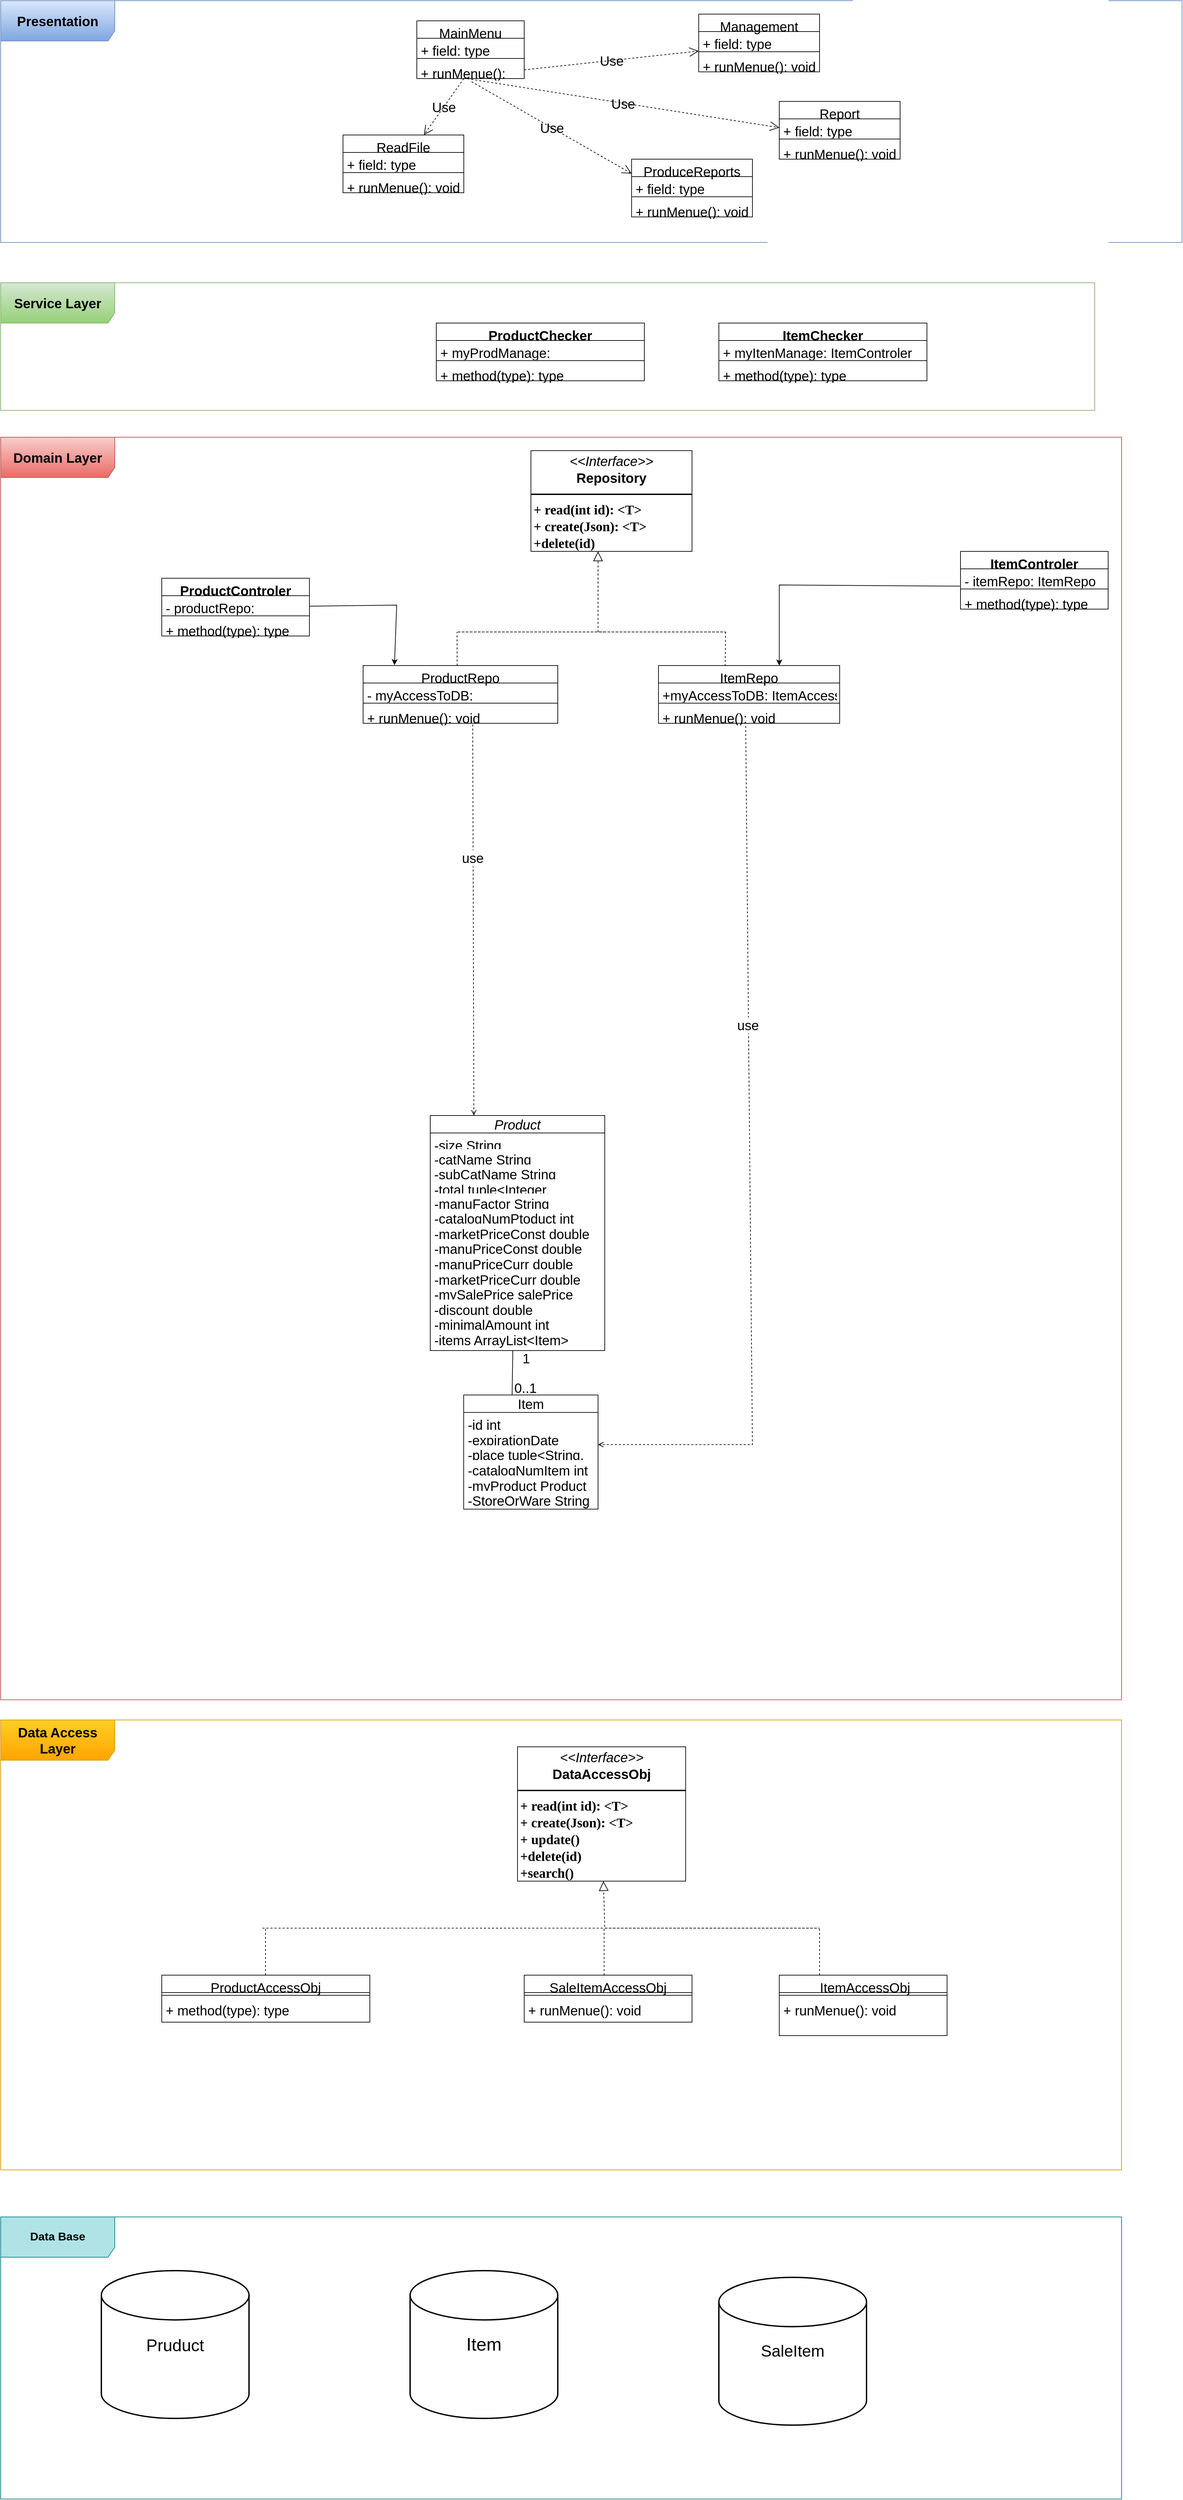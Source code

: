 <mxfile version="24.6.2" type="github">
  <diagram name="‫עמוד-1‬" id="dHkA9cBUytoh4jv0Vv6P">
    <mxGraphModel dx="1781" dy="542" grid="1" gridSize="10" guides="1" tooltips="1" connect="1" arrows="1" fold="1" page="1" pageScale="1" pageWidth="827" pageHeight="1169" math="0" shadow="0">
      <root>
        <mxCell id="0" />
        <mxCell id="1" parent="0" />
        <mxCell id="rCQZ0M5XMtd213yGawNZ-9" value="&lt;h2 style=&quot;font-size: 20px;&quot;&gt;Presentation&lt;/h2&gt;" style="shape=umlFrame;whiteSpace=wrap;html=1;pointerEvents=0;width=170;height=60;fontFamily=Helvetica;labelBackgroundColor=none;fillColor=#dae8fc;strokeColor=#6c8ebf;fontSize=20;gradientColor=#7ea6e0;" vertex="1" parent="1">
          <mxGeometry x="-390" y="50" width="1760" height="360" as="geometry" />
        </mxCell>
        <mxCell id="rCQZ0M5XMtd213yGawNZ-37" value="Use" style="endArrow=open;endSize=12;dashed=1;html=1;rounded=0;entryX=0;entryY=-0.192;entryDx=0;entryDy=0;fontSize=20;fontFamily=Helvetica;entryPerimeter=0;exitX=1;exitY=0.5;exitDx=0;exitDy=0;labelBackgroundColor=none;fontColor=default;" edge="1" parent="1" source="rCQZ0M5XMtd213yGawNZ-61" target="rCQZ0M5XMtd213yGawNZ-66">
          <mxGeometry width="160" relative="1" as="geometry">
            <mxPoint x="390" y="147" as="sourcePoint" />
            <mxPoint x="510" y="103" as="targetPoint" />
          </mxGeometry>
        </mxCell>
        <mxCell id="rCQZ0M5XMtd213yGawNZ-39" value="Use" style="endArrow=open;endSize=12;dashed=1;html=1;rounded=0;entryX=0;entryY=0.5;entryDx=0;entryDy=0;fontSize=20;fontFamily=Helvetica;exitX=0.47;exitY=1.008;exitDx=0;exitDy=0;exitPerimeter=0;labelBackgroundColor=none;fontColor=default;" edge="1" parent="1" source="rCQZ0M5XMtd213yGawNZ-61" target="rCQZ0M5XMtd213yGawNZ-69">
          <mxGeometry width="160" relative="1" as="geometry">
            <mxPoint x="220" y="127.5" as="sourcePoint" />
            <mxPoint x="340" y="84" as="targetPoint" />
          </mxGeometry>
        </mxCell>
        <mxCell id="rCQZ0M5XMtd213yGawNZ-42" value="Use" style="endArrow=open;endSize=12;dashed=1;html=1;rounded=0;fontSize=20;fontFamily=Helvetica;exitX=0.51;exitY=1.177;exitDx=0;exitDy=0;exitPerimeter=0;entryX=0;entryY=0.25;entryDx=0;entryDy=0;labelBackgroundColor=none;fontColor=default;" edge="1" parent="1" source="rCQZ0M5XMtd213yGawNZ-61" target="rCQZ0M5XMtd213yGawNZ-76">
          <mxGeometry width="160" relative="1" as="geometry">
            <mxPoint x="260" y="170" as="sourcePoint" />
            <mxPoint x="550" y="301.181" as="targetPoint" />
          </mxGeometry>
        </mxCell>
        <mxCell id="rCQZ0M5XMtd213yGawNZ-43" value="&lt;h2 style=&quot;font-size: 20px;&quot;&gt;Service Layer&lt;/h2&gt;" style="shape=umlFrame;whiteSpace=wrap;html=1;pointerEvents=0;width=170;height=60;fontFamily=Helvetica;labelBackgroundColor=none;fillColor=#d5e8d4;strokeColor=#82b366;fontSize=20;gradientColor=#97d077;" vertex="1" parent="1">
          <mxGeometry x="-390" y="470" width="1630" height="190" as="geometry" />
        </mxCell>
        <mxCell id="rCQZ0M5XMtd213yGawNZ-57" value="&lt;p style=&quot;margin: 4px 0px 0px; text-align: center; font-size: 20px;&quot;&gt;&lt;font face=&quot;Helvetica&quot; style=&quot;font-size: 20px;&quot;&gt;&lt;i style=&quot;font-size: 20px;&quot;&gt;&amp;lt;&amp;lt;Interface&amp;gt;&amp;gt;&lt;/i&gt;&lt;br style=&quot;font-size: 20px;&quot;&gt;&lt;b style=&quot;font-size: 20px;&quot;&gt;Repository&lt;/b&gt;&lt;/font&gt;&lt;/p&gt;&lt;hr style=&quot;border-style: solid; font-size: 20px;&quot;&gt;&lt;p style=&quot;margin: 0px 0px 0px 4px; font-size: 20px;&quot;&gt;&lt;/p&gt;&lt;h1 style=&quot;margin: 0px 0px 0px 4px; font-size: 20px;&quot;&gt;&lt;font face=&quot;qCPJlfrdx1fjnfwShY-J&quot; style=&quot;font-size: 20px;&quot;&gt;+ read(int id): &amp;lt;T&amp;gt;&lt;br style=&quot;font-size: 20px;&quot;&gt;+ create(Json): &amp;lt;T&amp;gt;&lt;br style=&quot;font-size: 20px;&quot;&gt;+delete(id)&lt;/font&gt;&lt;/h1&gt;" style="verticalAlign=top;align=left;overflow=fill;html=1;whiteSpace=wrap;hachureGap=4;fontFamily=Architects Daughter;fontSource=https%3A%2F%2Ffonts.googleapis.com%2Fcss%3Ffamily%3DArchitects%2BDaughter;labelBackgroundColor=none;fontSize=20;" vertex="1" parent="1">
          <mxGeometry x="400" y="720" width="240" height="150" as="geometry" />
        </mxCell>
        <mxCell id="rCQZ0M5XMtd213yGawNZ-58" value="&lt;span style=&quot;font-family: Helvetica; font-size: 20px; font-weight: 400;&quot;&gt;MainMenu&lt;/span&gt;" style="swimlane;fontStyle=1;align=center;verticalAlign=top;childLayout=stackLayout;horizontal=1;startSize=26;horizontalStack=0;resizeParent=1;resizeParentMax=0;resizeLast=0;collapsible=1;marginBottom=0;whiteSpace=wrap;html=1;hachureGap=4;fontFamily=Architects Daughter;fontSource=https%3A%2F%2Ffonts.googleapis.com%2Fcss%3Ffamily%3DArchitects%2BDaughter;labelBackgroundColor=none;fontSize=20;" vertex="1" parent="1">
          <mxGeometry x="230" y="80" width="160" height="86" as="geometry" />
        </mxCell>
        <mxCell id="rCQZ0M5XMtd213yGawNZ-59" value="&lt;span style=&quot;font-family: Helvetica; font-size: 20px;&quot;&gt;+ field: type&lt;/span&gt;" style="text;strokeColor=none;fillColor=none;align=left;verticalAlign=top;spacingLeft=4;spacingRight=4;overflow=hidden;rotatable=0;points=[[0,0.5],[1,0.5]];portConstraint=eastwest;whiteSpace=wrap;html=1;fontFamily=Architects Daughter;fontSource=https%3A%2F%2Ffonts.googleapis.com%2Fcss%3Ffamily%3DArchitects%2BDaughter;labelBackgroundColor=none;fontSize=20;" vertex="1" parent="rCQZ0M5XMtd213yGawNZ-58">
          <mxGeometry y="26" width="160" height="26" as="geometry" />
        </mxCell>
        <mxCell id="rCQZ0M5XMtd213yGawNZ-60" value="" style="line;strokeWidth=1;fillColor=none;align=left;verticalAlign=middle;spacingTop=-1;spacingLeft=3;spacingRight=3;rotatable=0;labelPosition=right;points=[];portConstraint=eastwest;hachureGap=4;fontFamily=Architects Daughter;fontSource=https%3A%2F%2Ffonts.googleapis.com%2Fcss%3Ffamily%3DArchitects%2BDaughter;labelBackgroundColor=none;fontSize=20;" vertex="1" parent="rCQZ0M5XMtd213yGawNZ-58">
          <mxGeometry y="52" width="160" height="8" as="geometry" />
        </mxCell>
        <mxCell id="rCQZ0M5XMtd213yGawNZ-61" value="&lt;span style=&quot;font-family: Helvetica; font-size: 20px;&quot;&gt;+ runMenue(): void&lt;/span&gt;" style="text;strokeColor=none;fillColor=none;align=left;verticalAlign=top;spacingLeft=4;spacingRight=4;overflow=hidden;rotatable=0;points=[[0,0.5],[1,0.5]];portConstraint=eastwest;whiteSpace=wrap;html=1;fontFamily=Architects Daughter;fontSource=https%3A%2F%2Ffonts.googleapis.com%2Fcss%3Ffamily%3DArchitects%2BDaughter;labelBackgroundColor=none;fontSize=20;" vertex="1" parent="rCQZ0M5XMtd213yGawNZ-58">
          <mxGeometry y="60" width="160" height="26" as="geometry" />
        </mxCell>
        <mxCell id="rCQZ0M5XMtd213yGawNZ-63" value="&lt;span style=&quot;font-family: Helvetica; font-size: 20px; font-weight: 400;&quot;&gt;Management&lt;/span&gt;" style="swimlane;fontStyle=1;align=center;verticalAlign=top;childLayout=stackLayout;horizontal=1;startSize=26;horizontalStack=0;resizeParent=1;resizeParentMax=0;resizeLast=0;collapsible=1;marginBottom=0;whiteSpace=wrap;html=1;hachureGap=4;fontFamily=Architects Daughter;fontSource=https%3A%2F%2Ffonts.googleapis.com%2Fcss%3Ffamily%3DArchitects%2BDaughter;labelBackgroundColor=none;fontSize=20;" vertex="1" parent="1">
          <mxGeometry x="650" y="70" width="180" height="86" as="geometry" />
        </mxCell>
        <mxCell id="rCQZ0M5XMtd213yGawNZ-64" value="&lt;span style=&quot;font-family: Helvetica; font-size: 20px;&quot;&gt;+ field: type&lt;/span&gt;" style="text;strokeColor=none;fillColor=none;align=left;verticalAlign=top;spacingLeft=4;spacingRight=4;overflow=hidden;rotatable=0;points=[[0,0.5],[1,0.5]];portConstraint=eastwest;whiteSpace=wrap;html=1;fontFamily=Architects Daughter;fontSource=https%3A%2F%2Ffonts.googleapis.com%2Fcss%3Ffamily%3DArchitects%2BDaughter;labelBackgroundColor=none;fontSize=20;" vertex="1" parent="rCQZ0M5XMtd213yGawNZ-63">
          <mxGeometry y="26" width="180" height="26" as="geometry" />
        </mxCell>
        <mxCell id="rCQZ0M5XMtd213yGawNZ-65" value="" style="line;strokeWidth=1;fillColor=none;align=left;verticalAlign=middle;spacingTop=-1;spacingLeft=3;spacingRight=3;rotatable=0;labelPosition=right;points=[];portConstraint=eastwest;hachureGap=4;fontFamily=Architects Daughter;fontSource=https%3A%2F%2Ffonts.googleapis.com%2Fcss%3Ffamily%3DArchitects%2BDaughter;labelBackgroundColor=none;fontSize=20;" vertex="1" parent="rCQZ0M5XMtd213yGawNZ-63">
          <mxGeometry y="52" width="180" height="8" as="geometry" />
        </mxCell>
        <mxCell id="rCQZ0M5XMtd213yGawNZ-66" value="&lt;span style=&quot;font-family: Helvetica; font-size: 20px;&quot;&gt;+ runMenue(): void&lt;/span&gt;" style="text;strokeColor=none;fillColor=none;align=left;verticalAlign=top;spacingLeft=4;spacingRight=4;overflow=hidden;rotatable=0;points=[[0,0.5],[1,0.5]];portConstraint=eastwest;whiteSpace=wrap;html=1;fontFamily=Architects Daughter;fontSource=https%3A%2F%2Ffonts.googleapis.com%2Fcss%3Ffamily%3DArchitects%2BDaughter;labelBackgroundColor=none;fontSize=20;" vertex="1" parent="rCQZ0M5XMtd213yGawNZ-63">
          <mxGeometry y="60" width="180" height="26" as="geometry" />
        </mxCell>
        <mxCell id="rCQZ0M5XMtd213yGawNZ-68" value="&lt;span style=&quot;font-family: Helvetica; font-size: 20px; font-weight: 400;&quot;&gt;Report&lt;/span&gt;" style="swimlane;fontStyle=1;align=center;verticalAlign=top;childLayout=stackLayout;horizontal=1;startSize=26;horizontalStack=0;resizeParent=1;resizeParentMax=0;resizeLast=0;collapsible=1;marginBottom=0;whiteSpace=wrap;html=1;hachureGap=4;fontFamily=Architects Daughter;fontSource=https%3A%2F%2Ffonts.googleapis.com%2Fcss%3Ffamily%3DArchitects%2BDaughter;labelBackgroundColor=none;fontSize=20;" vertex="1" parent="1">
          <mxGeometry x="770" y="200" width="180" height="86" as="geometry" />
        </mxCell>
        <mxCell id="rCQZ0M5XMtd213yGawNZ-69" value="&lt;span style=&quot;font-family: Helvetica; font-size: 20px;&quot;&gt;+ field: type&lt;/span&gt;" style="text;strokeColor=none;fillColor=none;align=left;verticalAlign=top;spacingLeft=4;spacingRight=4;overflow=hidden;rotatable=0;points=[[0,0.5],[1,0.5]];portConstraint=eastwest;whiteSpace=wrap;html=1;fontFamily=Architects Daughter;fontSource=https%3A%2F%2Ffonts.googleapis.com%2Fcss%3Ffamily%3DArchitects%2BDaughter;labelBackgroundColor=none;fontSize=20;" vertex="1" parent="rCQZ0M5XMtd213yGawNZ-68">
          <mxGeometry y="26" width="180" height="26" as="geometry" />
        </mxCell>
        <mxCell id="rCQZ0M5XMtd213yGawNZ-70" value="" style="line;strokeWidth=1;fillColor=none;align=left;verticalAlign=middle;spacingTop=-1;spacingLeft=3;spacingRight=3;rotatable=0;labelPosition=right;points=[];portConstraint=eastwest;hachureGap=4;fontFamily=Architects Daughter;fontSource=https%3A%2F%2Ffonts.googleapis.com%2Fcss%3Ffamily%3DArchitects%2BDaughter;labelBackgroundColor=none;fontSize=20;" vertex="1" parent="rCQZ0M5XMtd213yGawNZ-68">
          <mxGeometry y="52" width="180" height="8" as="geometry" />
        </mxCell>
        <mxCell id="rCQZ0M5XMtd213yGawNZ-71" value="&lt;span style=&quot;font-family: Helvetica; font-size: 20px;&quot;&gt;+ runMenue(): void&lt;/span&gt;" style="text;strokeColor=none;fillColor=none;align=left;verticalAlign=top;spacingLeft=4;spacingRight=4;overflow=hidden;rotatable=0;points=[[0,0.5],[1,0.5]];portConstraint=eastwest;whiteSpace=wrap;html=1;fontFamily=Architects Daughter;fontSource=https%3A%2F%2Ffonts.googleapis.com%2Fcss%3Ffamily%3DArchitects%2BDaughter;labelBackgroundColor=none;fontSize=20;" vertex="1" parent="rCQZ0M5XMtd213yGawNZ-68">
          <mxGeometry y="60" width="180" height="26" as="geometry" />
        </mxCell>
        <mxCell id="rCQZ0M5XMtd213yGawNZ-72" value="&lt;span style=&quot;font-family: Helvetica; font-size: 20px; font-weight: 400;&quot;&gt;ReadFile&lt;/span&gt;" style="swimlane;fontStyle=1;align=center;verticalAlign=top;childLayout=stackLayout;horizontal=1;startSize=26;horizontalStack=0;resizeParent=1;resizeParentMax=0;resizeLast=0;collapsible=1;marginBottom=0;whiteSpace=wrap;html=1;hachureGap=4;fontFamily=Architects Daughter;fontSource=https%3A%2F%2Ffonts.googleapis.com%2Fcss%3Ffamily%3DArchitects%2BDaughter;labelBackgroundColor=none;fontSize=20;" vertex="1" parent="1">
          <mxGeometry x="120" y="250" width="180" height="86" as="geometry" />
        </mxCell>
        <mxCell id="rCQZ0M5XMtd213yGawNZ-73" value="&lt;span style=&quot;font-family: Helvetica; font-size: 20px;&quot;&gt;+ field: type&lt;/span&gt;" style="text;strokeColor=none;fillColor=none;align=left;verticalAlign=top;spacingLeft=4;spacingRight=4;overflow=hidden;rotatable=0;points=[[0,0.5],[1,0.5]];portConstraint=eastwest;whiteSpace=wrap;html=1;fontFamily=Architects Daughter;fontSource=https%3A%2F%2Ffonts.googleapis.com%2Fcss%3Ffamily%3DArchitects%2BDaughter;labelBackgroundColor=none;fontSize=20;" vertex="1" parent="rCQZ0M5XMtd213yGawNZ-72">
          <mxGeometry y="26" width="180" height="26" as="geometry" />
        </mxCell>
        <mxCell id="rCQZ0M5XMtd213yGawNZ-74" value="" style="line;strokeWidth=1;fillColor=none;align=left;verticalAlign=middle;spacingTop=-1;spacingLeft=3;spacingRight=3;rotatable=0;labelPosition=right;points=[];portConstraint=eastwest;hachureGap=4;fontFamily=Architects Daughter;fontSource=https%3A%2F%2Ffonts.googleapis.com%2Fcss%3Ffamily%3DArchitects%2BDaughter;labelBackgroundColor=none;fontSize=20;" vertex="1" parent="rCQZ0M5XMtd213yGawNZ-72">
          <mxGeometry y="52" width="180" height="8" as="geometry" />
        </mxCell>
        <mxCell id="rCQZ0M5XMtd213yGawNZ-75" value="&lt;span style=&quot;font-family: Helvetica; font-size: 20px;&quot;&gt;+ runMenue(): void&lt;/span&gt;" style="text;strokeColor=none;fillColor=none;align=left;verticalAlign=top;spacingLeft=4;spacingRight=4;overflow=hidden;rotatable=0;points=[[0,0.5],[1,0.5]];portConstraint=eastwest;whiteSpace=wrap;html=1;fontFamily=Architects Daughter;fontSource=https%3A%2F%2Ffonts.googleapis.com%2Fcss%3Ffamily%3DArchitects%2BDaughter;labelBackgroundColor=none;fontSize=20;" vertex="1" parent="rCQZ0M5XMtd213yGawNZ-72">
          <mxGeometry y="60" width="180" height="26" as="geometry" />
        </mxCell>
        <mxCell id="rCQZ0M5XMtd213yGawNZ-76" value="&lt;span style=&quot;font-family: Helvetica; font-size: 20px; font-weight: 400;&quot;&gt;ProduceReports&lt;/span&gt;" style="swimlane;fontStyle=1;align=center;verticalAlign=top;childLayout=stackLayout;horizontal=1;startSize=26;horizontalStack=0;resizeParent=1;resizeParentMax=0;resizeLast=0;collapsible=1;marginBottom=0;whiteSpace=wrap;html=1;hachureGap=4;fontFamily=Architects Daughter;fontSource=https%3A%2F%2Ffonts.googleapis.com%2Fcss%3Ffamily%3DArchitects%2BDaughter;labelBackgroundColor=none;fontSize=20;" vertex="1" parent="1">
          <mxGeometry x="550" y="286" width="180" height="86" as="geometry" />
        </mxCell>
        <mxCell id="rCQZ0M5XMtd213yGawNZ-77" value="&lt;span style=&quot;font-family: Helvetica; font-size: 20px;&quot;&gt;+ field: type&lt;/span&gt;" style="text;strokeColor=none;fillColor=none;align=left;verticalAlign=top;spacingLeft=4;spacingRight=4;overflow=hidden;rotatable=0;points=[[0,0.5],[1,0.5]];portConstraint=eastwest;whiteSpace=wrap;html=1;fontFamily=Architects Daughter;fontSource=https%3A%2F%2Ffonts.googleapis.com%2Fcss%3Ffamily%3DArchitects%2BDaughter;labelBackgroundColor=none;fontSize=20;" vertex="1" parent="rCQZ0M5XMtd213yGawNZ-76">
          <mxGeometry y="26" width="180" height="26" as="geometry" />
        </mxCell>
        <mxCell id="rCQZ0M5XMtd213yGawNZ-78" value="" style="line;strokeWidth=1;fillColor=none;align=left;verticalAlign=middle;spacingTop=-1;spacingLeft=3;spacingRight=3;rotatable=0;labelPosition=right;points=[];portConstraint=eastwest;hachureGap=4;fontFamily=Architects Daughter;fontSource=https%3A%2F%2Ffonts.googleapis.com%2Fcss%3Ffamily%3DArchitects%2BDaughter;labelBackgroundColor=none;fontSize=20;" vertex="1" parent="rCQZ0M5XMtd213yGawNZ-76">
          <mxGeometry y="52" width="180" height="8" as="geometry" />
        </mxCell>
        <mxCell id="rCQZ0M5XMtd213yGawNZ-79" value="&lt;span style=&quot;font-family: Helvetica; font-size: 20px;&quot;&gt;+ runMenue(): void&lt;/span&gt;" style="text;strokeColor=none;fillColor=none;align=left;verticalAlign=top;spacingLeft=4;spacingRight=4;overflow=hidden;rotatable=0;points=[[0,0.5],[1,0.5]];portConstraint=eastwest;whiteSpace=wrap;html=1;fontFamily=Architects Daughter;fontSource=https%3A%2F%2Ffonts.googleapis.com%2Fcss%3Ffamily%3DArchitects%2BDaughter;labelBackgroundColor=none;fontSize=20;" vertex="1" parent="rCQZ0M5XMtd213yGawNZ-76">
          <mxGeometry y="60" width="180" height="26" as="geometry" />
        </mxCell>
        <mxCell id="rCQZ0M5XMtd213yGawNZ-80" value="Use" style="endArrow=open;endSize=12;dashed=1;html=1;rounded=0;fontSize=20;fontFamily=Helvetica;exitX=0.51;exitY=1.177;exitDx=0;exitDy=0;exitPerimeter=0;labelBackgroundColor=none;fontColor=default;" edge="1" parent="1" target="rCQZ0M5XMtd213yGawNZ-72">
          <mxGeometry width="160" relative="1" as="geometry">
            <mxPoint x="300" y="166" as="sourcePoint" />
            <mxPoint x="538" y="303" as="targetPoint" />
          </mxGeometry>
        </mxCell>
        <mxCell id="rCQZ0M5XMtd213yGawNZ-81" value="&lt;span style=&quot;font-family: Helvetica; font-size: 20px;&quot;&gt;ProductChecker&lt;/span&gt;" style="swimlane;fontStyle=1;align=center;verticalAlign=top;childLayout=stackLayout;horizontal=1;startSize=26;horizontalStack=0;resizeParent=1;resizeParentMax=0;resizeLast=0;collapsible=1;marginBottom=0;whiteSpace=wrap;html=1;hachureGap=4;fontFamily=Architects Daughter;fontSource=https%3A%2F%2Ffonts.googleapis.com%2Fcss%3Ffamily%3DArchitects%2BDaughter;labelBackgroundColor=none;fontSize=20;" vertex="1" parent="1">
          <mxGeometry x="259" y="530" width="310" height="86" as="geometry" />
        </mxCell>
        <mxCell id="rCQZ0M5XMtd213yGawNZ-82" value="&lt;span style=&quot;font-family: Helvetica; font-size: 20px;&quot;&gt;+ myProdManage: ProductControler&lt;/span&gt;" style="text;strokeColor=none;fillColor=none;align=left;verticalAlign=top;spacingLeft=4;spacingRight=4;overflow=hidden;rotatable=0;points=[[0,0.5],[1,0.5]];portConstraint=eastwest;whiteSpace=wrap;html=1;fontFamily=Architects Daughter;fontSource=https%3A%2F%2Ffonts.googleapis.com%2Fcss%3Ffamily%3DArchitects%2BDaughter;labelBackgroundColor=none;fontSize=20;" vertex="1" parent="rCQZ0M5XMtd213yGawNZ-81">
          <mxGeometry y="26" width="310" height="26" as="geometry" />
        </mxCell>
        <mxCell id="rCQZ0M5XMtd213yGawNZ-83" value="" style="line;strokeWidth=1;fillColor=none;align=left;verticalAlign=middle;spacingTop=-1;spacingLeft=3;spacingRight=3;rotatable=0;labelPosition=right;points=[];portConstraint=eastwest;hachureGap=4;fontFamily=Architects Daughter;fontSource=https%3A%2F%2Ffonts.googleapis.com%2Fcss%3Ffamily%3DArchitects%2BDaughter;labelBackgroundColor=none;fontSize=20;" vertex="1" parent="rCQZ0M5XMtd213yGawNZ-81">
          <mxGeometry y="52" width="310" height="8" as="geometry" />
        </mxCell>
        <mxCell id="rCQZ0M5XMtd213yGawNZ-84" value="&lt;span style=&quot;font-family: Helvetica; font-size: 20px;&quot;&gt;+ method(type): type&lt;/span&gt;" style="text;strokeColor=none;fillColor=none;align=left;verticalAlign=top;spacingLeft=4;spacingRight=4;overflow=hidden;rotatable=0;points=[[0,0.5],[1,0.5]];portConstraint=eastwest;whiteSpace=wrap;html=1;fontFamily=Architects Daughter;fontSource=https%3A%2F%2Ffonts.googleapis.com%2Fcss%3Ffamily%3DArchitects%2BDaughter;labelBackgroundColor=none;fontSize=20;" vertex="1" parent="rCQZ0M5XMtd213yGawNZ-81">
          <mxGeometry y="60" width="310" height="26" as="geometry" />
        </mxCell>
        <mxCell id="rCQZ0M5XMtd213yGawNZ-85" value="&lt;span style=&quot;font-family: Helvetica; font-size: 20px;&quot;&gt;ItemChecker&lt;/span&gt;" style="swimlane;fontStyle=1;align=center;verticalAlign=top;childLayout=stackLayout;horizontal=1;startSize=26;horizontalStack=0;resizeParent=1;resizeParentMax=0;resizeLast=0;collapsible=1;marginBottom=0;whiteSpace=wrap;html=1;hachureGap=4;fontFamily=Architects Daughter;fontSource=https%3A%2F%2Ffonts.googleapis.com%2Fcss%3Ffamily%3DArchitects%2BDaughter;labelBackgroundColor=none;fontSize=20;" vertex="1" parent="1">
          <mxGeometry x="680" y="530" width="310" height="86" as="geometry" />
        </mxCell>
        <mxCell id="rCQZ0M5XMtd213yGawNZ-86" value="&lt;span style=&quot;font-family: Helvetica; font-size: 20px;&quot;&gt;+ myItenManage: ItemControler&lt;/span&gt;" style="text;strokeColor=none;fillColor=none;align=left;verticalAlign=top;spacingLeft=4;spacingRight=4;overflow=hidden;rotatable=0;points=[[0,0.5],[1,0.5]];portConstraint=eastwest;whiteSpace=wrap;html=1;fontFamily=Architects Daughter;fontSource=https%3A%2F%2Ffonts.googleapis.com%2Fcss%3Ffamily%3DArchitects%2BDaughter;labelBackgroundColor=none;fontSize=20;" vertex="1" parent="rCQZ0M5XMtd213yGawNZ-85">
          <mxGeometry y="26" width="310" height="26" as="geometry" />
        </mxCell>
        <mxCell id="rCQZ0M5XMtd213yGawNZ-87" value="" style="line;strokeWidth=1;fillColor=none;align=left;verticalAlign=middle;spacingTop=-1;spacingLeft=3;spacingRight=3;rotatable=0;labelPosition=right;points=[];portConstraint=eastwest;hachureGap=4;fontFamily=Architects Daughter;fontSource=https%3A%2F%2Ffonts.googleapis.com%2Fcss%3Ffamily%3DArchitects%2BDaughter;labelBackgroundColor=none;fontSize=20;" vertex="1" parent="rCQZ0M5XMtd213yGawNZ-85">
          <mxGeometry y="52" width="310" height="8" as="geometry" />
        </mxCell>
        <mxCell id="rCQZ0M5XMtd213yGawNZ-88" value="&lt;span style=&quot;font-family: Helvetica; font-size: 20px;&quot;&gt;+ method(type): type&lt;/span&gt;" style="text;strokeColor=none;fillColor=none;align=left;verticalAlign=top;spacingLeft=4;spacingRight=4;overflow=hidden;rotatable=0;points=[[0,0.5],[1,0.5]];portConstraint=eastwest;whiteSpace=wrap;html=1;fontFamily=Architects Daughter;fontSource=https%3A%2F%2Ffonts.googleapis.com%2Fcss%3Ffamily%3DArchitects%2BDaughter;labelBackgroundColor=none;fontSize=20;" vertex="1" parent="rCQZ0M5XMtd213yGawNZ-85">
          <mxGeometry y="60" width="310" height="26" as="geometry" />
        </mxCell>
        <mxCell id="rCQZ0M5XMtd213yGawNZ-106" value="" style="endArrow=block;dashed=1;endFill=0;endSize=12;html=1;rounded=0;hachureGap=4;fontFamily=Architects Daughter;fontSource=https%3A%2F%2Ffonts.googleapis.com%2Fcss%3Ffamily%3DArchitects%2BDaughter;labelBackgroundColor=none;fontColor=default;fontSize=20;" edge="1" parent="1">
          <mxGeometry width="160" relative="1" as="geometry">
            <mxPoint x="510" y="990" as="sourcePoint" />
            <mxPoint x="500" y="870" as="targetPoint" />
            <Array as="points">
              <mxPoint x="290" y="990" />
              <mxPoint x="590" y="990" />
              <mxPoint x="690" y="990" />
              <mxPoint x="680" y="990" />
              <mxPoint x="500" y="990" />
            </Array>
          </mxGeometry>
        </mxCell>
        <mxCell id="rCQZ0M5XMtd213yGawNZ-107" value="&lt;span style=&quot;font-family: Helvetica; font-size: 20px; font-weight: 400;&quot;&gt;ProductRepo&lt;/span&gt;" style="swimlane;fontStyle=1;align=center;verticalAlign=top;childLayout=stackLayout;horizontal=1;startSize=26;horizontalStack=0;resizeParent=1;resizeParentMax=0;resizeLast=0;collapsible=1;marginBottom=0;whiteSpace=wrap;html=1;hachureGap=4;fontFamily=Architects Daughter;fontSource=https%3A%2F%2Ffonts.googleapis.com%2Fcss%3Ffamily%3DArchitects%2BDaughter;labelBackgroundColor=none;fontSize=20;" vertex="1" parent="1">
          <mxGeometry x="150" y="1040" width="290" height="86" as="geometry" />
        </mxCell>
        <mxCell id="rCQZ0M5XMtd213yGawNZ-108" value="&lt;span style=&quot;font-family: Helvetica; font-size: 20px;&quot;&gt;- myAccessToDB:&amp;nbsp; ProductAccessObj&lt;/span&gt;" style="text;strokeColor=none;fillColor=none;align=left;verticalAlign=top;spacingLeft=4;spacingRight=4;overflow=hidden;rotatable=0;points=[[0,0.5],[1,0.5]];portConstraint=eastwest;whiteSpace=wrap;html=1;fontFamily=Architects Daughter;fontSource=https%3A%2F%2Ffonts.googleapis.com%2Fcss%3Ffamily%3DArchitects%2BDaughter;labelBackgroundColor=none;fontSize=20;" vertex="1" parent="rCQZ0M5XMtd213yGawNZ-107">
          <mxGeometry y="26" width="290" height="26" as="geometry" />
        </mxCell>
        <mxCell id="rCQZ0M5XMtd213yGawNZ-109" value="" style="line;strokeWidth=1;fillColor=none;align=left;verticalAlign=middle;spacingTop=-1;spacingLeft=3;spacingRight=3;rotatable=0;labelPosition=right;points=[];portConstraint=eastwest;hachureGap=4;fontFamily=Architects Daughter;fontSource=https%3A%2F%2Ffonts.googleapis.com%2Fcss%3Ffamily%3DArchitects%2BDaughter;labelBackgroundColor=none;fontSize=20;" vertex="1" parent="rCQZ0M5XMtd213yGawNZ-107">
          <mxGeometry y="52" width="290" height="8" as="geometry" />
        </mxCell>
        <mxCell id="rCQZ0M5XMtd213yGawNZ-110" value="&lt;span style=&quot;font-family: Helvetica; font-size: 20px;&quot;&gt;+ runMenue(): void&lt;/span&gt;" style="text;strokeColor=none;fillColor=none;align=left;verticalAlign=top;spacingLeft=4;spacingRight=4;overflow=hidden;rotatable=0;points=[[0,0.5],[1,0.5]];portConstraint=eastwest;whiteSpace=wrap;html=1;fontFamily=Architects Daughter;fontSource=https%3A%2F%2Ffonts.googleapis.com%2Fcss%3Ffamily%3DArchitects%2BDaughter;labelBackgroundColor=none;fontSize=20;" vertex="1" parent="rCQZ0M5XMtd213yGawNZ-107">
          <mxGeometry y="60" width="290" height="26" as="geometry" />
        </mxCell>
        <mxCell id="rCQZ0M5XMtd213yGawNZ-114" value="" style="edgeStyle=none;orthogonalLoop=1;jettySize=auto;html=1;rounded=0;dashed=1;startArrow=none;startFill=0;endArrow=none;endFill=0;exitX=0.483;exitY=0;exitDx=0;exitDy=0;exitPerimeter=0;fontSize=20;" edge="1" parent="1" source="rCQZ0M5XMtd213yGawNZ-107">
          <mxGeometry width="80" relative="1" as="geometry">
            <mxPoint x="290.06" y="1034.582" as="sourcePoint" />
            <mxPoint x="290" y="990" as="targetPoint" />
            <Array as="points" />
          </mxGeometry>
        </mxCell>
        <mxCell id="rCQZ0M5XMtd213yGawNZ-159" style="edgeStyle=none;rounded=0;orthogonalLoop=1;jettySize=auto;html=1;dashed=1;endArrow=open;endFill=0;fontSize=20;" edge="1" parent="1">
          <mxGeometry relative="1" as="geometry">
            <mxPoint x="720" y="1130" as="sourcePoint" />
            <mxPoint x="500" y="2200" as="targetPoint" />
            <Array as="points">
              <mxPoint x="730" y="2200" />
            </Array>
          </mxGeometry>
        </mxCell>
        <mxCell id="rCQZ0M5XMtd213yGawNZ-160" value="use" style="edgeLabel;html=1;align=center;verticalAlign=middle;resizable=0;points=[];fontSize=20;" vertex="1" connectable="0" parent="rCQZ0M5XMtd213yGawNZ-159">
          <mxGeometry x="-0.314" y="-1" relative="1" as="geometry">
            <mxPoint y="-1" as="offset" />
          </mxGeometry>
        </mxCell>
        <mxCell id="rCQZ0M5XMtd213yGawNZ-115" value="&lt;font face=&quot;Helvetica&quot; style=&quot;font-size: 20px;&quot;&gt;&lt;span style=&quot;font-size: 20px; font-weight: 400;&quot;&gt;ItemRepo&lt;/span&gt;&lt;/font&gt;" style="swimlane;fontStyle=1;align=center;verticalAlign=top;childLayout=stackLayout;horizontal=1;startSize=26;horizontalStack=0;resizeParent=1;resizeParentMax=0;resizeLast=0;collapsible=1;marginBottom=0;whiteSpace=wrap;html=1;hachureGap=4;fontFamily=Architects Daughter;fontSource=https%3A%2F%2Ffonts.googleapis.com%2Fcss%3Ffamily%3DArchitects%2BDaughter;labelBackgroundColor=none;fontSize=20;" vertex="1" parent="1">
          <mxGeometry x="590" y="1040" width="270" height="86" as="geometry" />
        </mxCell>
        <mxCell id="rCQZ0M5XMtd213yGawNZ-116" value="&lt;span style=&quot;font-family: Helvetica; font-size: 20px;&quot;&gt;+myAccessToDB:&amp;nbsp;&lt;/span&gt;&lt;span style=&quot;font-family: Helvetica; font-size: 20px;&quot;&gt;ItemAccessObj&lt;/span&gt;" style="text;strokeColor=none;fillColor=none;align=left;verticalAlign=top;spacingLeft=4;spacingRight=4;overflow=hidden;rotatable=0;points=[[0,0.5],[1,0.5]];portConstraint=eastwest;whiteSpace=wrap;html=1;fontFamily=Architects Daughter;fontSource=https%3A%2F%2Ffonts.googleapis.com%2Fcss%3Ffamily%3DArchitects%2BDaughter;labelBackgroundColor=none;fontSize=20;" vertex="1" parent="rCQZ0M5XMtd213yGawNZ-115">
          <mxGeometry y="26" width="270" height="26" as="geometry" />
        </mxCell>
        <mxCell id="rCQZ0M5XMtd213yGawNZ-117" value="" style="line;strokeWidth=1;fillColor=none;align=left;verticalAlign=middle;spacingTop=-1;spacingLeft=3;spacingRight=3;rotatable=0;labelPosition=right;points=[];portConstraint=eastwest;hachureGap=4;fontFamily=Architects Daughter;fontSource=https%3A%2F%2Ffonts.googleapis.com%2Fcss%3Ffamily%3DArchitects%2BDaughter;labelBackgroundColor=none;fontSize=20;" vertex="1" parent="rCQZ0M5XMtd213yGawNZ-115">
          <mxGeometry y="52" width="270" height="8" as="geometry" />
        </mxCell>
        <mxCell id="rCQZ0M5XMtd213yGawNZ-118" value="&lt;span style=&quot;font-family: Helvetica; font-size: 20px;&quot;&gt;+ runMenue(): void&lt;/span&gt;" style="text;strokeColor=none;fillColor=none;align=left;verticalAlign=top;spacingLeft=4;spacingRight=4;overflow=hidden;rotatable=0;points=[[0,0.5],[1,0.5]];portConstraint=eastwest;whiteSpace=wrap;html=1;fontFamily=Architects Daughter;fontSource=https%3A%2F%2Ffonts.googleapis.com%2Fcss%3Ffamily%3DArchitects%2BDaughter;labelBackgroundColor=none;fontSize=20;" vertex="1" parent="rCQZ0M5XMtd213yGawNZ-115">
          <mxGeometry y="60" width="270" height="26" as="geometry" />
        </mxCell>
        <mxCell id="rCQZ0M5XMtd213yGawNZ-119" value="" style="edgeStyle=none;orthogonalLoop=1;jettySize=auto;html=1;rounded=0;dashed=1;startArrow=none;startFill=0;endArrow=none;endFill=0;exitX=0.368;exitY=0.009;exitDx=0;exitDy=0;exitPerimeter=0;fontSize=20;" edge="1" parent="1" source="rCQZ0M5XMtd213yGawNZ-115">
          <mxGeometry width="80" relative="1" as="geometry">
            <mxPoint x="690.06" y="1034.582" as="sourcePoint" />
            <mxPoint x="690" y="990" as="targetPoint" />
            <Array as="points" />
          </mxGeometry>
        </mxCell>
        <mxCell id="rCQZ0M5XMtd213yGawNZ-125" style="edgeStyle=none;rounded=0;orthogonalLoop=1;jettySize=auto;html=1;entryX=0.161;entryY=-0.007;entryDx=0;entryDy=0;entryPerimeter=0;fontSize=20;" edge="1" parent="1" source="rCQZ0M5XMtd213yGawNZ-120" target="rCQZ0M5XMtd213yGawNZ-107">
          <mxGeometry relative="1" as="geometry">
            <Array as="points">
              <mxPoint x="200" y="950" />
            </Array>
          </mxGeometry>
        </mxCell>
        <mxCell id="rCQZ0M5XMtd213yGawNZ-120" value="ProductControler" style="swimlane;fontStyle=1;align=center;verticalAlign=top;childLayout=stackLayout;horizontal=1;startSize=26;horizontalStack=0;resizeParent=1;resizeParentMax=0;resizeLast=0;collapsible=1;marginBottom=0;whiteSpace=wrap;html=1;fontSize=20;" vertex="1" parent="1">
          <mxGeometry x="-150" y="910" width="220" height="86" as="geometry" />
        </mxCell>
        <mxCell id="rCQZ0M5XMtd213yGawNZ-121" value="- productRepo: ProductRepo" style="text;strokeColor=none;fillColor=none;align=left;verticalAlign=top;spacingLeft=4;spacingRight=4;overflow=hidden;rotatable=0;points=[[0,0.5],[1,0.5]];portConstraint=eastwest;whiteSpace=wrap;html=1;fontSize=20;" vertex="1" parent="rCQZ0M5XMtd213yGawNZ-120">
          <mxGeometry y="26" width="220" height="26" as="geometry" />
        </mxCell>
        <mxCell id="rCQZ0M5XMtd213yGawNZ-122" value="" style="line;strokeWidth=1;fillColor=none;align=left;verticalAlign=middle;spacingTop=-1;spacingLeft=3;spacingRight=3;rotatable=0;labelPosition=right;points=[];portConstraint=eastwest;strokeColor=inherit;fontSize=20;" vertex="1" parent="rCQZ0M5XMtd213yGawNZ-120">
          <mxGeometry y="52" width="220" height="8" as="geometry" />
        </mxCell>
        <mxCell id="rCQZ0M5XMtd213yGawNZ-123" value="+ method(type): type" style="text;strokeColor=none;fillColor=none;align=left;verticalAlign=top;spacingLeft=4;spacingRight=4;overflow=hidden;rotatable=0;points=[[0,0.5],[1,0.5]];portConstraint=eastwest;whiteSpace=wrap;html=1;fontSize=20;" vertex="1" parent="rCQZ0M5XMtd213yGawNZ-120">
          <mxGeometry y="60" width="220" height="26" as="geometry" />
        </mxCell>
        <mxCell id="rCQZ0M5XMtd213yGawNZ-126" value="ItemControler" style="swimlane;fontStyle=1;align=center;verticalAlign=top;childLayout=stackLayout;horizontal=1;startSize=26;horizontalStack=0;resizeParent=1;resizeParentMax=0;resizeLast=0;collapsible=1;marginBottom=0;whiteSpace=wrap;html=1;fontSize=20;" vertex="1" parent="1">
          <mxGeometry x="1040" y="870" width="220" height="86" as="geometry" />
        </mxCell>
        <mxCell id="rCQZ0M5XMtd213yGawNZ-127" value="- itemRepo: ItemRepo" style="text;strokeColor=none;fillColor=none;align=left;verticalAlign=top;spacingLeft=4;spacingRight=4;overflow=hidden;rotatable=0;points=[[0,0.5],[1,0.5]];portConstraint=eastwest;whiteSpace=wrap;html=1;fontSize=20;" vertex="1" parent="rCQZ0M5XMtd213yGawNZ-126">
          <mxGeometry y="26" width="220" height="26" as="geometry" />
        </mxCell>
        <mxCell id="rCQZ0M5XMtd213yGawNZ-128" value="" style="line;strokeWidth=1;fillColor=none;align=left;verticalAlign=middle;spacingTop=-1;spacingLeft=3;spacingRight=3;rotatable=0;labelPosition=right;points=[];portConstraint=eastwest;strokeColor=inherit;fontSize=20;" vertex="1" parent="rCQZ0M5XMtd213yGawNZ-126">
          <mxGeometry y="52" width="220" height="8" as="geometry" />
        </mxCell>
        <mxCell id="rCQZ0M5XMtd213yGawNZ-129" value="+ method(type): type" style="text;strokeColor=none;fillColor=none;align=left;verticalAlign=top;spacingLeft=4;spacingRight=4;overflow=hidden;rotatable=0;points=[[0,0.5],[1,0.5]];portConstraint=eastwest;whiteSpace=wrap;html=1;fontSize=20;" vertex="1" parent="rCQZ0M5XMtd213yGawNZ-126">
          <mxGeometry y="60" width="220" height="26" as="geometry" />
        </mxCell>
        <mxCell id="rCQZ0M5XMtd213yGawNZ-130" style="edgeStyle=none;rounded=0;orthogonalLoop=1;jettySize=auto;html=1;exitX=0.001;exitY=0.992;exitDx=0;exitDy=0;exitPerimeter=0;fontSize=20;" edge="1" parent="1" source="rCQZ0M5XMtd213yGawNZ-127">
          <mxGeometry relative="1" as="geometry">
            <mxPoint x="770" y="1040" as="targetPoint" />
            <Array as="points">
              <mxPoint x="770" y="920" />
            </Array>
          </mxGeometry>
        </mxCell>
        <mxCell id="rCQZ0M5XMtd213yGawNZ-131" value="" style="group;fontSize=20;fontFamily=Helvetica;" vertex="1" connectable="0" parent="1">
          <mxGeometry x="250.004" y="1710" width="260" height="586.096" as="geometry" />
        </mxCell>
        <mxCell id="rCQZ0M5XMtd213yGawNZ-132" value="&lt;span style=&quot;font-style: italic; text-wrap: nowrap; font-size: 20px;&quot;&gt;Product&lt;/span&gt;" style="swimlane;fontStyle=0;childLayout=stackLayout;horizontal=1;startSize=26;fillColor=none;horizontalStack=0;resizeParent=1;resizeParentMax=0;resizeLast=0;collapsible=1;marginBottom=0;whiteSpace=wrap;html=1;fontFamily=Helvetica;fontSize=20;" vertex="1" parent="rCQZ0M5XMtd213yGawNZ-131">
          <mxGeometry width="260" height="349.995" as="geometry">
            <mxRectangle x="110" y="170" width="90" height="30" as="alternateBounds" />
          </mxGeometry>
        </mxCell>
        <mxCell id="rCQZ0M5XMtd213yGawNZ-133" value="-size String" style="text;strokeColor=none;fillColor=none;align=left;verticalAlign=top;spacingLeft=4;spacingRight=4;overflow=hidden;rotatable=0;points=[[0,0.5],[1,0.5]];portConstraint=eastwest;whiteSpace=wrap;html=1;fontFamily=Helvetica;fontSize=20;" vertex="1" parent="rCQZ0M5XMtd213yGawNZ-132">
          <mxGeometry y="26" width="260" height="20.92" as="geometry" />
        </mxCell>
        <mxCell id="rCQZ0M5XMtd213yGawNZ-134" value="-catN&lt;span style=&quot;text-wrap: nowrap; font-size: 20px;&quot;&gt;ame String&lt;/span&gt;&lt;br style=&quot;font-size: 20px;&quot;&gt;&lt;div style=&quot;font-size: 20px;&quot;&gt;&lt;span style=&quot;text-wrap: nowrap; font-size: 20px;&quot;&gt;&lt;br style=&quot;font-size: 20px;&quot;&gt;&lt;/span&gt;&lt;/div&gt;" style="text;strokeColor=none;fillColor=none;align=left;verticalAlign=top;spacingLeft=4;spacingRight=4;overflow=hidden;rotatable=0;points=[[0,0.5],[1,0.5]];portConstraint=eastwest;whiteSpace=wrap;html=1;fontFamily=Helvetica;fontSize=20;" vertex="1" parent="rCQZ0M5XMtd213yGawNZ-132">
          <mxGeometry y="46.92" width="260" height="22.529" as="geometry" />
        </mxCell>
        <mxCell id="rCQZ0M5XMtd213yGawNZ-135" value="-subCatN&lt;span style=&quot;text-wrap: nowrap; font-size: 20px;&quot;&gt;ame String&lt;/span&gt;" style="text;strokeColor=none;fillColor=none;align=left;verticalAlign=top;spacingLeft=4;spacingRight=4;overflow=hidden;rotatable=0;points=[[0,0.5],[1,0.5]];portConstraint=eastwest;whiteSpace=wrap;html=1;fontFamily=Helvetica;fontSize=20;" vertex="1" parent="rCQZ0M5XMtd213yGawNZ-132">
          <mxGeometry y="69.448" width="260" height="22.529" as="geometry" />
        </mxCell>
        <mxCell id="rCQZ0M5XMtd213yGawNZ-136" value="&lt;div style=&quot;font-size: 20px;&quot;&gt;-total tuple&amp;lt;Integer, Integer&amp;gt;&lt;span style=&quot;text-wrap: nowrap; font-size: 20px;&quot;&gt;&lt;br style=&quot;font-size: 20px;&quot;&gt;&lt;/span&gt;&lt;/div&gt;" style="text;strokeColor=none;fillColor=none;align=left;verticalAlign=top;spacingLeft=4;spacingRight=4;overflow=hidden;rotatable=0;points=[[0,0.5],[1,0.5]];portConstraint=eastwest;whiteSpace=wrap;html=1;fontFamily=Helvetica;fontSize=20;" vertex="1" parent="rCQZ0M5XMtd213yGawNZ-132">
          <mxGeometry y="91.977" width="260" height="20.92" as="geometry" />
        </mxCell>
        <mxCell id="rCQZ0M5XMtd213yGawNZ-137" value="&lt;span style=&quot;text-wrap: nowrap; font-size: 20px;&quot;&gt;-manuFactor String&lt;/span&gt;" style="text;strokeColor=none;fillColor=none;align=left;verticalAlign=top;spacingLeft=4;spacingRight=4;overflow=hidden;rotatable=0;points=[[0,0.5],[1,0.5]];portConstraint=eastwest;whiteSpace=wrap;html=1;fontFamily=Helvetica;fontSize=20;" vertex="1" parent="rCQZ0M5XMtd213yGawNZ-132">
          <mxGeometry y="112.897" width="260" height="22.529" as="geometry" />
        </mxCell>
        <mxCell id="rCQZ0M5XMtd213yGawNZ-138" value="&lt;span style=&quot;text-wrap: nowrap; font-size: 20px;&quot;&gt;-catalogNumPtoduct int&lt;/span&gt;" style="text;strokeColor=none;fillColor=none;align=left;verticalAlign=top;spacingLeft=4;spacingRight=4;overflow=hidden;rotatable=0;points=[[0,0.5],[1,0.5]];portConstraint=eastwest;whiteSpace=wrap;html=1;fontFamily=Helvetica;fontSize=20;" vertex="1" parent="rCQZ0M5XMtd213yGawNZ-132">
          <mxGeometry y="135.425" width="260" height="22.529" as="geometry" />
        </mxCell>
        <mxCell id="rCQZ0M5XMtd213yGawNZ-139" value="&lt;span style=&quot;text-wrap: nowrap; font-size: 20px;&quot;&gt;-marketPriceConst double&amp;nbsp;&lt;/span&gt;" style="text;strokeColor=none;fillColor=none;align=left;verticalAlign=top;spacingLeft=4;spacingRight=4;overflow=hidden;rotatable=0;points=[[0,0.5],[1,0.5]];portConstraint=eastwest;whiteSpace=wrap;html=1;fontFamily=Helvetica;fontSize=20;" vertex="1" parent="rCQZ0M5XMtd213yGawNZ-132">
          <mxGeometry y="157.954" width="260" height="22.529" as="geometry" />
        </mxCell>
        <mxCell id="rCQZ0M5XMtd213yGawNZ-140" value="&lt;span style=&quot;text-wrap: nowrap; font-size: 20px;&quot;&gt;-manuPriceConst double&amp;nbsp;&lt;/span&gt;" style="text;strokeColor=none;fillColor=none;align=left;verticalAlign=top;spacingLeft=4;spacingRight=4;overflow=hidden;rotatable=0;points=[[0,0.5],[1,0.5]];portConstraint=eastwest;whiteSpace=wrap;html=1;fontFamily=Helvetica;fontSize=20;" vertex="1" parent="rCQZ0M5XMtd213yGawNZ-132">
          <mxGeometry y="180.483" width="260" height="22.529" as="geometry" />
        </mxCell>
        <mxCell id="rCQZ0M5XMtd213yGawNZ-141" value="&lt;span style=&quot;text-wrap: nowrap; font-size: 20px;&quot;&gt;-manuPriceCurr double&amp;nbsp;&lt;/span&gt;" style="text;strokeColor=none;fillColor=none;align=left;verticalAlign=top;spacingLeft=4;spacingRight=4;overflow=hidden;rotatable=0;points=[[0,0.5],[1,0.5]];portConstraint=eastwest;whiteSpace=wrap;html=1;fontFamily=Helvetica;fontSize=20;" vertex="1" parent="rCQZ0M5XMtd213yGawNZ-132">
          <mxGeometry y="203.011" width="260" height="22.529" as="geometry" />
        </mxCell>
        <mxCell id="rCQZ0M5XMtd213yGawNZ-142" value="&lt;span style=&quot;text-wrap: nowrap; font-size: 20px;&quot;&gt;-marketPriceCurr double&amp;nbsp;&lt;/span&gt;" style="text;strokeColor=none;fillColor=none;align=left;verticalAlign=top;spacingLeft=4;spacingRight=4;overflow=hidden;rotatable=0;points=[[0,0.5],[1,0.5]];portConstraint=eastwest;whiteSpace=wrap;html=1;fontFamily=Helvetica;fontSize=20;" vertex="1" parent="rCQZ0M5XMtd213yGawNZ-132">
          <mxGeometry y="225.54" width="260" height="22.529" as="geometry" />
        </mxCell>
        <mxCell id="rCQZ0M5XMtd213yGawNZ-143" value="&lt;span style=&quot;text-wrap: nowrap; font-size: 20px;&quot;&gt;-mySalePrice salePrice&amp;nbsp;&lt;/span&gt;" style="text;strokeColor=none;fillColor=none;align=left;verticalAlign=top;spacingLeft=4;spacingRight=4;overflow=hidden;rotatable=0;points=[[0,0.5],[1,0.5]];portConstraint=eastwest;whiteSpace=wrap;html=1;fontFamily=Helvetica;fontSize=20;" vertex="1" parent="rCQZ0M5XMtd213yGawNZ-132">
          <mxGeometry y="248.069" width="260" height="22.529" as="geometry" />
        </mxCell>
        <mxCell id="rCQZ0M5XMtd213yGawNZ-144" value="&lt;span style=&quot;text-wrap: nowrap; font-size: 20px;&quot;&gt;-&lt;/span&gt;&lt;span style=&quot;font-size: 20px;&quot;&gt;discount&amp;nbsp;&lt;/span&gt;&lt;span style=&quot;text-wrap: nowrap; font-size: 20px;&quot;&gt;double&lt;/span&gt;" style="text;strokeColor=none;fillColor=none;align=left;verticalAlign=top;spacingLeft=4;spacingRight=4;overflow=hidden;rotatable=0;points=[[0,0.5],[1,0.5]];portConstraint=eastwest;whiteSpace=wrap;html=1;fontFamily=Helvetica;fontSize=20;" vertex="1" parent="rCQZ0M5XMtd213yGawNZ-132">
          <mxGeometry y="270.598" width="260" height="22.529" as="geometry" />
        </mxCell>
        <mxCell id="rCQZ0M5XMtd213yGawNZ-145" value="&lt;span style=&quot;text-wrap: nowrap; font-size: 20px;&quot;&gt;-&lt;/span&gt;&lt;span style=&quot;font-size: 20px;&quot;&gt;minimalAmount&lt;/span&gt;&lt;span style=&quot;font-size: 20px;&quot;&gt;&amp;nbsp;&lt;span style=&quot;text-wrap: nowrap; font-size: 20px;&quot;&gt;int&lt;/span&gt;&lt;/span&gt;" style="text;strokeColor=none;fillColor=none;align=left;verticalAlign=top;spacingLeft=4;spacingRight=4;overflow=hidden;rotatable=0;points=[[0,0.5],[1,0.5]];portConstraint=eastwest;whiteSpace=wrap;html=1;fontFamily=Helvetica;fontSize=20;" vertex="1" parent="rCQZ0M5XMtd213yGawNZ-132">
          <mxGeometry y="293.126" width="260" height="22.529" as="geometry" />
        </mxCell>
        <mxCell id="rCQZ0M5XMtd213yGawNZ-146" value="&lt;span style=&quot;text-wrap: nowrap; font-size: 20px;&quot;&gt;-&lt;/span&gt;&lt;span style=&quot;font-size: 20px;&quot;&gt;items &lt;span style=&quot;text-wrap: nowrap; font-size: 20px;&quot;&gt;ArrayList&amp;lt;Item&amp;gt;&lt;/span&gt;&lt;/span&gt;" style="text;strokeColor=none;fillColor=none;align=left;verticalAlign=top;spacingLeft=4;spacingRight=4;overflow=hidden;rotatable=0;points=[[0,0.5],[1,0.5]];portConstraint=eastwest;whiteSpace=wrap;html=1;fontFamily=Helvetica;fontSize=20;" vertex="1" parent="rCQZ0M5XMtd213yGawNZ-132">
          <mxGeometry y="315.655" width="260" height="34.34" as="geometry" />
        </mxCell>
        <mxCell id="rCQZ0M5XMtd213yGawNZ-148" value="" style="group;fontSize=20;fontFamily=Helvetica;" vertex="1" connectable="0" parent="rCQZ0M5XMtd213yGawNZ-131">
          <mxGeometry x="49.79" y="340" width="200.21" height="246.096" as="geometry" />
        </mxCell>
        <mxCell id="rCQZ0M5XMtd213yGawNZ-149" value="Item" style="swimlane;fontStyle=0;childLayout=stackLayout;horizontal=1;startSize=26;fillColor=none;horizontalStack=0;resizeParent=1;resizeParentMax=0;resizeLast=0;collapsible=1;marginBottom=0;whiteSpace=wrap;html=1;fontSize=20;fontFamily=Helvetica;" vertex="1" parent="rCQZ0M5XMtd213yGawNZ-148">
          <mxGeometry y="76.096" width="200.21" height="169.999" as="geometry" />
        </mxCell>
        <mxCell id="rCQZ0M5XMtd213yGawNZ-150" value="" style="endArrow=none;endFill=0;endSize=24;html=1;rounded=0;fontSize=20;fontFamily=Helvetica;entryX=0;entryY=0;entryDx=0;entryDy=0;" edge="1" parent="rCQZ0M5XMtd213yGawNZ-149" target="rCQZ0M5XMtd213yGawNZ-157">
          <mxGeometry width="160" relative="1" as="geometry">
            <mxPoint x="72.176" y="-0.373" as="sourcePoint" />
            <mxPoint x="72.176" y="-76.096" as="targetPoint" />
          </mxGeometry>
        </mxCell>
        <mxCell id="rCQZ0M5XMtd213yGawNZ-151" value="-id int" style="text;strokeColor=none;fillColor=none;align=left;verticalAlign=top;spacingLeft=4;spacingRight=4;overflow=hidden;rotatable=0;points=[[0,0.5],[1,0.5]];portConstraint=eastwest;whiteSpace=wrap;html=1;fontSize=20;fontFamily=Helvetica;" vertex="1" parent="rCQZ0M5XMtd213yGawNZ-149">
          <mxGeometry y="26" width="200.21" height="22.63" as="geometry" />
        </mxCell>
        <mxCell id="rCQZ0M5XMtd213yGawNZ-152" value="-&lt;span style=&quot;font-size: 20px;&quot;&gt;expirationDate LocalDate&lt;/span&gt;" style="text;strokeColor=none;fillColor=none;align=left;verticalAlign=top;spacingLeft=4;spacingRight=4;overflow=hidden;rotatable=0;points=[[0,0.5],[1,0.5]];portConstraint=eastwest;whiteSpace=wrap;html=1;fontSize=20;fontFamily=Helvetica;" vertex="1" parent="rCQZ0M5XMtd213yGawNZ-149">
          <mxGeometry y="48.63" width="200.21" height="22.63" as="geometry" />
        </mxCell>
        <mxCell id="rCQZ0M5XMtd213yGawNZ-153" value="-place tuple&amp;lt;String, Integer&amp;gt;" style="text;strokeColor=none;fillColor=none;align=left;verticalAlign=top;spacingLeft=4;spacingRight=4;overflow=hidden;rotatable=0;points=[[0,0.5],[1,0.5]];portConstraint=eastwest;whiteSpace=wrap;html=1;fontSize=20;fontFamily=Helvetica;" vertex="1" parent="rCQZ0M5XMtd213yGawNZ-149">
          <mxGeometry y="71.26" width="200.21" height="22.63" as="geometry" />
        </mxCell>
        <mxCell id="rCQZ0M5XMtd213yGawNZ-154" value="&lt;span style=&quot;text-wrap: nowrap; font-size: 20px;&quot;&gt;-catalogNumItem int&lt;/span&gt;" style="text;strokeColor=none;fillColor=none;align=left;verticalAlign=top;spacingLeft=4;spacingRight=4;overflow=hidden;rotatable=0;points=[[0,0.5],[1,0.5]];portConstraint=eastwest;whiteSpace=wrap;html=1;fontSize=20;fontFamily=Helvetica;" vertex="1" parent="rCQZ0M5XMtd213yGawNZ-149">
          <mxGeometry y="93.89" width="200.21" height="22.63" as="geometry" />
        </mxCell>
        <mxCell id="rCQZ0M5XMtd213yGawNZ-155" value="&lt;span style=&quot;text-wrap: nowrap; font-size: 20px;&quot;&gt;-myProduct Product&lt;/span&gt;" style="text;strokeColor=none;fillColor=none;align=left;verticalAlign=top;spacingLeft=4;spacingRight=4;overflow=hidden;rotatable=0;points=[[0,0.5],[1,0.5]];portConstraint=eastwest;whiteSpace=wrap;html=1;fontSize=20;fontFamily=Helvetica;" vertex="1" parent="rCQZ0M5XMtd213yGawNZ-149">
          <mxGeometry y="116.52" width="200.21" height="22.63" as="geometry" />
        </mxCell>
        <mxCell id="rCQZ0M5XMtd213yGawNZ-156" value="&lt;span style=&quot;text-wrap: nowrap; font-size: 20px;&quot;&gt;-StoreOrWare String&lt;/span&gt;" style="text;strokeColor=none;fillColor=none;align=left;verticalAlign=top;spacingLeft=4;spacingRight=4;overflow=hidden;rotatable=0;points=[[0,0.5],[1,0.5]];portConstraint=eastwest;whiteSpace=wrap;html=1;fontSize=20;fontFamily=Helvetica;" vertex="1" parent="rCQZ0M5XMtd213yGawNZ-149">
          <mxGeometry y="139.149" width="200.21" height="30.85" as="geometry" />
        </mxCell>
        <mxCell id="rCQZ0M5XMtd213yGawNZ-157" value="1" style="text;strokeColor=none;align=center;fillColor=none;html=1;verticalAlign=middle;whiteSpace=wrap;rounded=0;fontSize=20;fontFamily=Helvetica;" vertex="1" parent="rCQZ0M5XMtd213yGawNZ-148">
          <mxGeometry x="73.206" y="10" width="40.042" height="21.635" as="geometry" />
        </mxCell>
        <mxCell id="rCQZ0M5XMtd213yGawNZ-158" value="0..1" style="text;strokeColor=none;align=center;fillColor=none;html=1;verticalAlign=middle;whiteSpace=wrap;rounded=0;fontSize=20;fontFamily=Helvetica;" vertex="1" parent="rCQZ0M5XMtd213yGawNZ-148">
          <mxGeometry x="72.176" y="54.455" width="40.042" height="21.635" as="geometry" />
        </mxCell>
        <mxCell id="rCQZ0M5XMtd213yGawNZ-161" style="edgeStyle=none;rounded=0;orthogonalLoop=1;jettySize=auto;html=1;dashed=1;endArrow=open;endFill=0;fontSize=20;entryX=0.25;entryY=0;entryDx=0;entryDy=0;exitX=0.563;exitY=1.065;exitDx=0;exitDy=0;exitPerimeter=0;" edge="1" parent="1" source="rCQZ0M5XMtd213yGawNZ-110" target="rCQZ0M5XMtd213yGawNZ-132">
          <mxGeometry relative="1" as="geometry">
            <mxPoint x="306" y="1126" as="sourcePoint" />
            <mxPoint x="320" y="2199" as="targetPoint" />
            <Array as="points" />
          </mxGeometry>
        </mxCell>
        <mxCell id="rCQZ0M5XMtd213yGawNZ-162" value="use" style="edgeLabel;html=1;align=center;verticalAlign=middle;resizable=0;points=[];fontSize=20;" vertex="1" connectable="0" parent="rCQZ0M5XMtd213yGawNZ-161">
          <mxGeometry x="-0.314" y="-1" relative="1" as="geometry">
            <mxPoint y="-1" as="offset" />
          </mxGeometry>
        </mxCell>
        <mxCell id="rCQZ0M5XMtd213yGawNZ-163" value="&lt;h2 style=&quot;font-size: 20px;&quot;&gt;Domain Layer&lt;/h2&gt;" style="shape=umlFrame;whiteSpace=wrap;html=1;pointerEvents=0;width=170;height=60;fontFamily=Helvetica;labelBackgroundColor=none;fillColor=#f8cecc;strokeColor=#b85450;fontSize=20;gradientColor=#ea6b66;" vertex="1" parent="1">
          <mxGeometry x="-390" y="700" width="1670" height="1880" as="geometry" />
        </mxCell>
        <mxCell id="rCQZ0M5XMtd213yGawNZ-164" value="&lt;p style=&quot;margin: 4px 0px 0px; text-align: center; font-size: 20px;&quot;&gt;&lt;font face=&quot;Helvetica&quot; style=&quot;font-size: 20px;&quot;&gt;&lt;i style=&quot;font-size: 20px;&quot;&gt;&amp;lt;&amp;lt;Interface&amp;gt;&amp;gt;&lt;/i&gt;&lt;br style=&quot;font-size: 20px;&quot;&gt;&lt;b style=&quot;font-size: 20px;&quot;&gt;DataAccessObj&lt;/b&gt;&lt;/font&gt;&lt;/p&gt;&lt;hr style=&quot;border-style: solid; font-size: 20px;&quot;&gt;&lt;p style=&quot;margin: 0px 0px 0px 4px; font-size: 20px;&quot;&gt;&lt;/p&gt;&lt;h1 style=&quot;margin: 0px 0px 0px 4px; font-size: 20px;&quot;&gt;&lt;font face=&quot;qCPJlfrdx1fjnfwShY-J&quot; style=&quot;font-size: 20px;&quot;&gt;+ read(int id): &amp;lt;T&amp;gt;&lt;br style=&quot;font-size: 20px;&quot;&gt;+ create(Json): &amp;lt;T&amp;gt;&lt;/font&gt;&lt;/h1&gt;&lt;h1 style=&quot;margin: 0px 0px 0px 4px; font-size: 20px;&quot;&gt;&lt;font face=&quot;qCPJlfrdx1fjnfwShY-J&quot; style=&quot;font-size: 20px;&quot;&gt;+ update()&amp;nbsp;&lt;br style=&quot;font-size: 20px;&quot;&gt;+delete(id)&lt;br style=&quot;font-size: 20px;&quot;&gt;+search()&lt;/font&gt;&lt;/h1&gt;" style="verticalAlign=top;align=left;overflow=fill;html=1;whiteSpace=wrap;hachureGap=4;fontFamily=Architects Daughter;fontSource=https%3A%2F%2Ffonts.googleapis.com%2Fcss%3Ffamily%3DArchitects%2BDaughter;labelBackgroundColor=none;fontSize=20;" vertex="1" parent="1">
          <mxGeometry x="380" y="2650" width="250.55" height="200" as="geometry" />
        </mxCell>
        <mxCell id="rCQZ0M5XMtd213yGawNZ-165" value="&lt;span style=&quot;font-weight: 400; text-align: left; font-size: 20px;&quot;&gt;ProductAccessObj&lt;/span&gt;" style="swimlane;fontStyle=1;align=center;verticalAlign=top;childLayout=stackLayout;horizontal=1;startSize=26;horizontalStack=0;resizeParent=1;resizeParentMax=0;resizeLast=0;collapsible=1;marginBottom=0;whiteSpace=wrap;html=1;fontSize=20;" vertex="1" parent="1">
          <mxGeometry x="-150" y="2990" width="310" height="70" as="geometry" />
        </mxCell>
        <mxCell id="rCQZ0M5XMtd213yGawNZ-167" value="" style="line;strokeWidth=1;fillColor=none;align=left;verticalAlign=middle;spacingTop=-1;spacingLeft=3;spacingRight=3;rotatable=0;labelPosition=right;points=[];portConstraint=eastwest;strokeColor=inherit;fontSize=20;" vertex="1" parent="rCQZ0M5XMtd213yGawNZ-165">
          <mxGeometry y="26" width="310" height="8" as="geometry" />
        </mxCell>
        <mxCell id="rCQZ0M5XMtd213yGawNZ-168" value="+ method(type): type" style="text;strokeColor=none;fillColor=none;align=left;verticalAlign=top;spacingLeft=4;spacingRight=4;overflow=hidden;rotatable=0;points=[[0,0.5],[1,0.5]];portConstraint=eastwest;whiteSpace=wrap;html=1;fontSize=20;" vertex="1" parent="rCQZ0M5XMtd213yGawNZ-165">
          <mxGeometry y="34" width="310" height="36" as="geometry" />
        </mxCell>
        <mxCell id="rCQZ0M5XMtd213yGawNZ-169" value="&lt;span style=&quot;font-weight: 400; text-align: left; font-family: Helvetica; font-size: 20px;&quot;&gt;&amp;nbsp;&lt;/span&gt;&lt;span style=&quot;font-weight: 400; text-align: left; font-family: Helvetica; font-size: 20px;&quot;&gt;ItemAccessObj&lt;/span&gt;" style="swimlane;fontStyle=1;align=center;verticalAlign=top;childLayout=stackLayout;horizontal=1;startSize=26;horizontalStack=0;resizeParent=1;resizeParentMax=0;resizeLast=0;collapsible=1;marginBottom=0;whiteSpace=wrap;html=1;hachureGap=4;fontFamily=Architects Daughter;fontSource=https%3A%2F%2Ffonts.googleapis.com%2Fcss%3Ffamily%3DArchitects%2BDaughter;labelBackgroundColor=none;fontSize=20;" vertex="1" parent="1">
          <mxGeometry x="770" y="2990" width="250" height="90" as="geometry" />
        </mxCell>
        <mxCell id="rCQZ0M5XMtd213yGawNZ-171" value="" style="line;strokeWidth=1;fillColor=none;align=left;verticalAlign=middle;spacingTop=-1;spacingLeft=3;spacingRight=3;rotatable=0;labelPosition=right;points=[];portConstraint=eastwest;hachureGap=4;fontFamily=Architects Daughter;fontSource=https%3A%2F%2Ffonts.googleapis.com%2Fcss%3Ffamily%3DArchitects%2BDaughter;labelBackgroundColor=none;fontSize=20;" vertex="1" parent="rCQZ0M5XMtd213yGawNZ-169">
          <mxGeometry y="26" width="250" height="8" as="geometry" />
        </mxCell>
        <mxCell id="rCQZ0M5XMtd213yGawNZ-172" value="&lt;span style=&quot;font-family: Helvetica; font-size: 20px;&quot;&gt;+ runMenue(): void&lt;/span&gt;" style="text;strokeColor=none;fillColor=none;align=left;verticalAlign=top;spacingLeft=4;spacingRight=4;overflow=hidden;rotatable=0;points=[[0,0.5],[1,0.5]];portConstraint=eastwest;whiteSpace=wrap;html=1;fontFamily=Architects Daughter;fontSource=https%3A%2F%2Ffonts.googleapis.com%2Fcss%3Ffamily%3DArchitects%2BDaughter;labelBackgroundColor=none;fontSize=20;" vertex="1" parent="rCQZ0M5XMtd213yGawNZ-169">
          <mxGeometry y="34" width="250" height="56" as="geometry" />
        </mxCell>
        <mxCell id="rCQZ0M5XMtd213yGawNZ-173" value="&lt;div style=&quot;text-align: left; font-size: 20px;&quot;&gt;&lt;span style=&quot;background-color: initial; font-weight: 400; font-size: 20px;&quot;&gt;&lt;font style=&quot;font-size: 20px;&quot; face=&quot;Helvetica&quot;&gt;SaleItemAccessObj&lt;/font&gt;&lt;/span&gt;&lt;/div&gt;" style="swimlane;fontStyle=1;align=center;verticalAlign=top;childLayout=stackLayout;horizontal=1;startSize=26;horizontalStack=0;resizeParent=1;resizeParentMax=0;resizeLast=0;collapsible=1;marginBottom=0;whiteSpace=wrap;html=1;hachureGap=4;fontFamily=Architects Daughter;fontSource=https%3A%2F%2Ffonts.googleapis.com%2Fcss%3Ffamily%3DArchitects%2BDaughter;labelBackgroundColor=none;fontSize=20;" vertex="1" parent="1">
          <mxGeometry x="390" y="2990" width="250" height="70" as="geometry" />
        </mxCell>
        <mxCell id="rCQZ0M5XMtd213yGawNZ-174" value="" style="line;strokeWidth=1;fillColor=none;align=left;verticalAlign=middle;spacingTop=-1;spacingLeft=3;spacingRight=3;rotatable=0;labelPosition=right;points=[];portConstraint=eastwest;hachureGap=4;fontFamily=Architects Daughter;fontSource=https%3A%2F%2Ffonts.googleapis.com%2Fcss%3Ffamily%3DArchitects%2BDaughter;labelBackgroundColor=none;fontSize=20;" vertex="1" parent="rCQZ0M5XMtd213yGawNZ-173">
          <mxGeometry y="26" width="250" height="8" as="geometry" />
        </mxCell>
        <mxCell id="rCQZ0M5XMtd213yGawNZ-175" value="&lt;span style=&quot;font-family: Helvetica; font-size: 20px;&quot;&gt;+ runMenue(): void&lt;/span&gt;" style="text;strokeColor=none;fillColor=none;align=left;verticalAlign=top;spacingLeft=4;spacingRight=4;overflow=hidden;rotatable=0;points=[[0,0.5],[1,0.5]];portConstraint=eastwest;whiteSpace=wrap;html=1;fontFamily=Architects Daughter;fontSource=https%3A%2F%2Ffonts.googleapis.com%2Fcss%3Ffamily%3DArchitects%2BDaughter;labelBackgroundColor=none;fontSize=20;" vertex="1" parent="rCQZ0M5XMtd213yGawNZ-173">
          <mxGeometry y="34" width="250" height="36" as="geometry" />
        </mxCell>
        <mxCell id="rCQZ0M5XMtd213yGawNZ-177" value="" style="endArrow=block;dashed=1;endFill=0;endSize=12;html=1;rounded=0;fontSize=20;" edge="1" parent="1" target="rCQZ0M5XMtd213yGawNZ-164">
          <mxGeometry width="160" relative="1" as="geometry">
            <mxPoint y="2920" as="sourcePoint" />
            <mxPoint x="375.275" y="2868.2" as="targetPoint" />
            <Array as="points">
              <mxPoint x="370" y="2920" />
              <mxPoint x="830" y="2920" />
              <mxPoint x="510" y="2920" />
            </Array>
          </mxGeometry>
        </mxCell>
        <mxCell id="rCQZ0M5XMtd213yGawNZ-180" value="" style="endArrow=none;endSize=12;dashed=1;html=1;rounded=0;endFill=0;fontSize=20;" edge="1" parent="1">
          <mxGeometry width="160" relative="1" as="geometry">
            <mxPoint x="4.52" y="2990" as="sourcePoint" />
            <mxPoint x="4.52" y="2920" as="targetPoint" />
          </mxGeometry>
        </mxCell>
        <mxCell id="rCQZ0M5XMtd213yGawNZ-181" value="" style="endArrow=none;endSize=12;dashed=1;html=1;rounded=0;endFill=0;fontSize=20;" edge="1" parent="1">
          <mxGeometry width="160" relative="1" as="geometry">
            <mxPoint x="509.05" y="2990" as="sourcePoint" />
            <mxPoint x="509.05" y="2920" as="targetPoint" />
          </mxGeometry>
        </mxCell>
        <mxCell id="rCQZ0M5XMtd213yGawNZ-182" value="" style="endArrow=none;endSize=12;dashed=1;html=1;rounded=0;endFill=0;fontSize=20;" edge="1" parent="1">
          <mxGeometry width="160" relative="1" as="geometry">
            <mxPoint x="830" y="2990" as="sourcePoint" />
            <mxPoint x="830" y="2920" as="targetPoint" />
          </mxGeometry>
        </mxCell>
        <mxCell id="rCQZ0M5XMtd213yGawNZ-185" value="&lt;h2 style=&quot;font-size: 20px;&quot;&gt;Data Access Layer&lt;/h2&gt;" style="shape=umlFrame;whiteSpace=wrap;html=1;pointerEvents=0;width=170;height=60;fontFamily=Helvetica;labelBackgroundColor=none;fillColor=#ffcd28;strokeColor=#d79b00;fontSize=20;gradientColor=#ffa500;" vertex="1" parent="1">
          <mxGeometry x="-390" y="2610" width="1670" height="670" as="geometry" />
        </mxCell>
        <mxCell id="rCQZ0M5XMtd213yGawNZ-186" value="&lt;font style=&quot;font-size: 25px;&quot;&gt;Pruduct&lt;/font&gt;" style="strokeWidth=2;html=1;shape=mxgraph.flowchart.database;whiteSpace=wrap;fontSize=17;" vertex="1" parent="1">
          <mxGeometry x="-240" y="3430" width="220" height="220" as="geometry" />
        </mxCell>
        <mxCell id="rCQZ0M5XMtd213yGawNZ-187" value="&lt;font style=&quot;font-size: 27px;&quot;&gt;Item&lt;/font&gt;" style="strokeWidth=2;html=1;shape=mxgraph.flowchart.database;whiteSpace=wrap;fontSize=17;" vertex="1" parent="1">
          <mxGeometry x="220" y="3430" width="220" height="220" as="geometry" />
        </mxCell>
        <mxCell id="rCQZ0M5XMtd213yGawNZ-188" value="&lt;font style=&quot;font-size: 24px;&quot;&gt;SaleItem&lt;/font&gt;" style="strokeWidth=2;html=1;shape=mxgraph.flowchart.database;whiteSpace=wrap;fontSize=17;" vertex="1" parent="1">
          <mxGeometry x="680" y="3440" width="220" height="220" as="geometry" />
        </mxCell>
        <mxCell id="rCQZ0M5XMtd213yGawNZ-190" value="&lt;h2 style=&quot;font-size: 17px;&quot;&gt;Data Base&lt;/h2&gt;" style="shape=umlFrame;whiteSpace=wrap;html=1;pointerEvents=0;width=170;height=60;fontFamily=Helvetica;labelBackgroundColor=none;fillColor=#b0e3e6;strokeColor=#0e8088;fontSize=17;" vertex="1" parent="1">
          <mxGeometry x="-390" y="3350" width="1670" height="420" as="geometry" />
        </mxCell>
      </root>
    </mxGraphModel>
  </diagram>
</mxfile>
